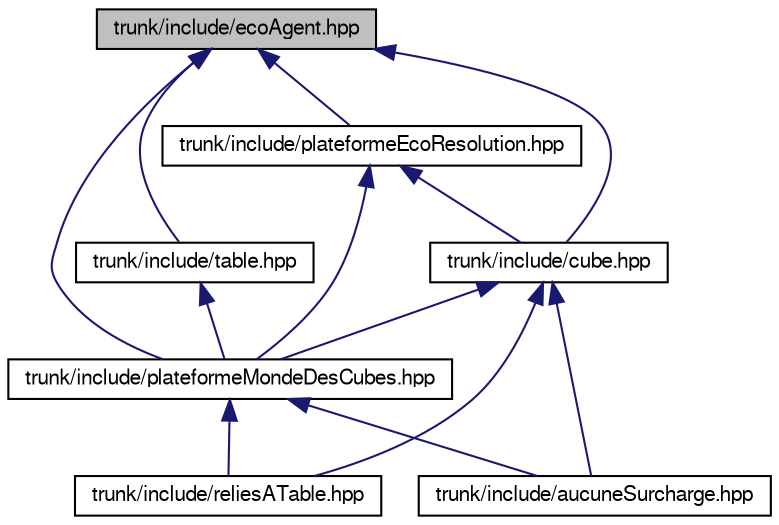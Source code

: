 digraph G
{
  edge [fontname="FreeSans",fontsize="10",labelfontname="FreeSans",labelfontsize="10"];
  node [fontname="FreeSans",fontsize="10",shape=record];
  Node1 [label="trunk/include/ecoAgent.hpp",height=0.2,width=0.4,color="black", fillcolor="grey75", style="filled" fontcolor="black"];
  Node1 -> Node2 [dir=back,color="midnightblue",fontsize="10",style="solid"];
  Node2 [label="trunk/include/plateformeEcoResolution.hpp",height=0.2,width=0.4,color="black", fillcolor="white", style="filled",URL="$plateformeEcoResolution_8hpp.html",tooltip="Plateforme abstraite d&#39;eco-resolution."];
  Node2 -> Node3 [dir=back,color="midnightblue",fontsize="10",style="solid"];
  Node3 [label="trunk/include/plateformeMondeDesCubes.hpp",height=0.2,width=0.4,color="black", fillcolor="white", style="filled",URL="$plateformeMondeDesCubes_8hpp.html",tooltip="Plateforme d&#39;eco-resolution appliquee au monde des cubes."];
  Node3 -> Node4 [dir=back,color="midnightblue",fontsize="10",style="solid"];
  Node4 [label="trunk/include/aucuneSurcharge.hpp",height=0.2,width=0.4,color="black", fillcolor="white", style="filled",URL="$aucuneSurcharge_8hpp.html",tooltip="verification de la regle : est-ce que chaque cube porte au plus un cube?"];
  Node3 -> Node5 [dir=back,color="midnightblue",fontsize="10",style="solid"];
  Node5 [label="trunk/include/reliesATable.hpp",height=0.2,width=0.4,color="black", fillcolor="white", style="filled",URL="$reliesATable_8hpp.html",tooltip="Cette regle verifie que tous les cubes sont relies a la table a l&#39;initialisation..."];
  Node2 -> Node6 [dir=back,color="midnightblue",fontsize="10",style="solid"];
  Node6 [label="trunk/include/cube.hpp",height=0.2,width=0.4,color="black", fillcolor="white", style="filled",URL="$cube_8hpp.html",tooltip="Implementation du module cube qui est un derive d&#39;un EcoAgent."];
  Node6 -> Node3 [dir=back,color="midnightblue",fontsize="10",style="solid"];
  Node6 -> Node4 [dir=back,color="midnightblue",fontsize="10",style="solid"];
  Node6 -> Node5 [dir=back,color="midnightblue",fontsize="10",style="solid"];
  Node1 -> Node3 [dir=back,color="midnightblue",fontsize="10",style="solid"];
  Node1 -> Node7 [dir=back,color="midnightblue",fontsize="10",style="solid"];
  Node7 [label="trunk/include/table.hpp",height=0.2,width=0.4,color="black", fillcolor="white", style="filled",URL="$table_8hpp.html",tooltip="Implementation du module table qui est un derive d&#39;un EcoAgent."];
  Node7 -> Node3 [dir=back,color="midnightblue",fontsize="10",style="solid"];
  Node1 -> Node6 [dir=back,color="midnightblue",fontsize="10",style="solid"];
}
